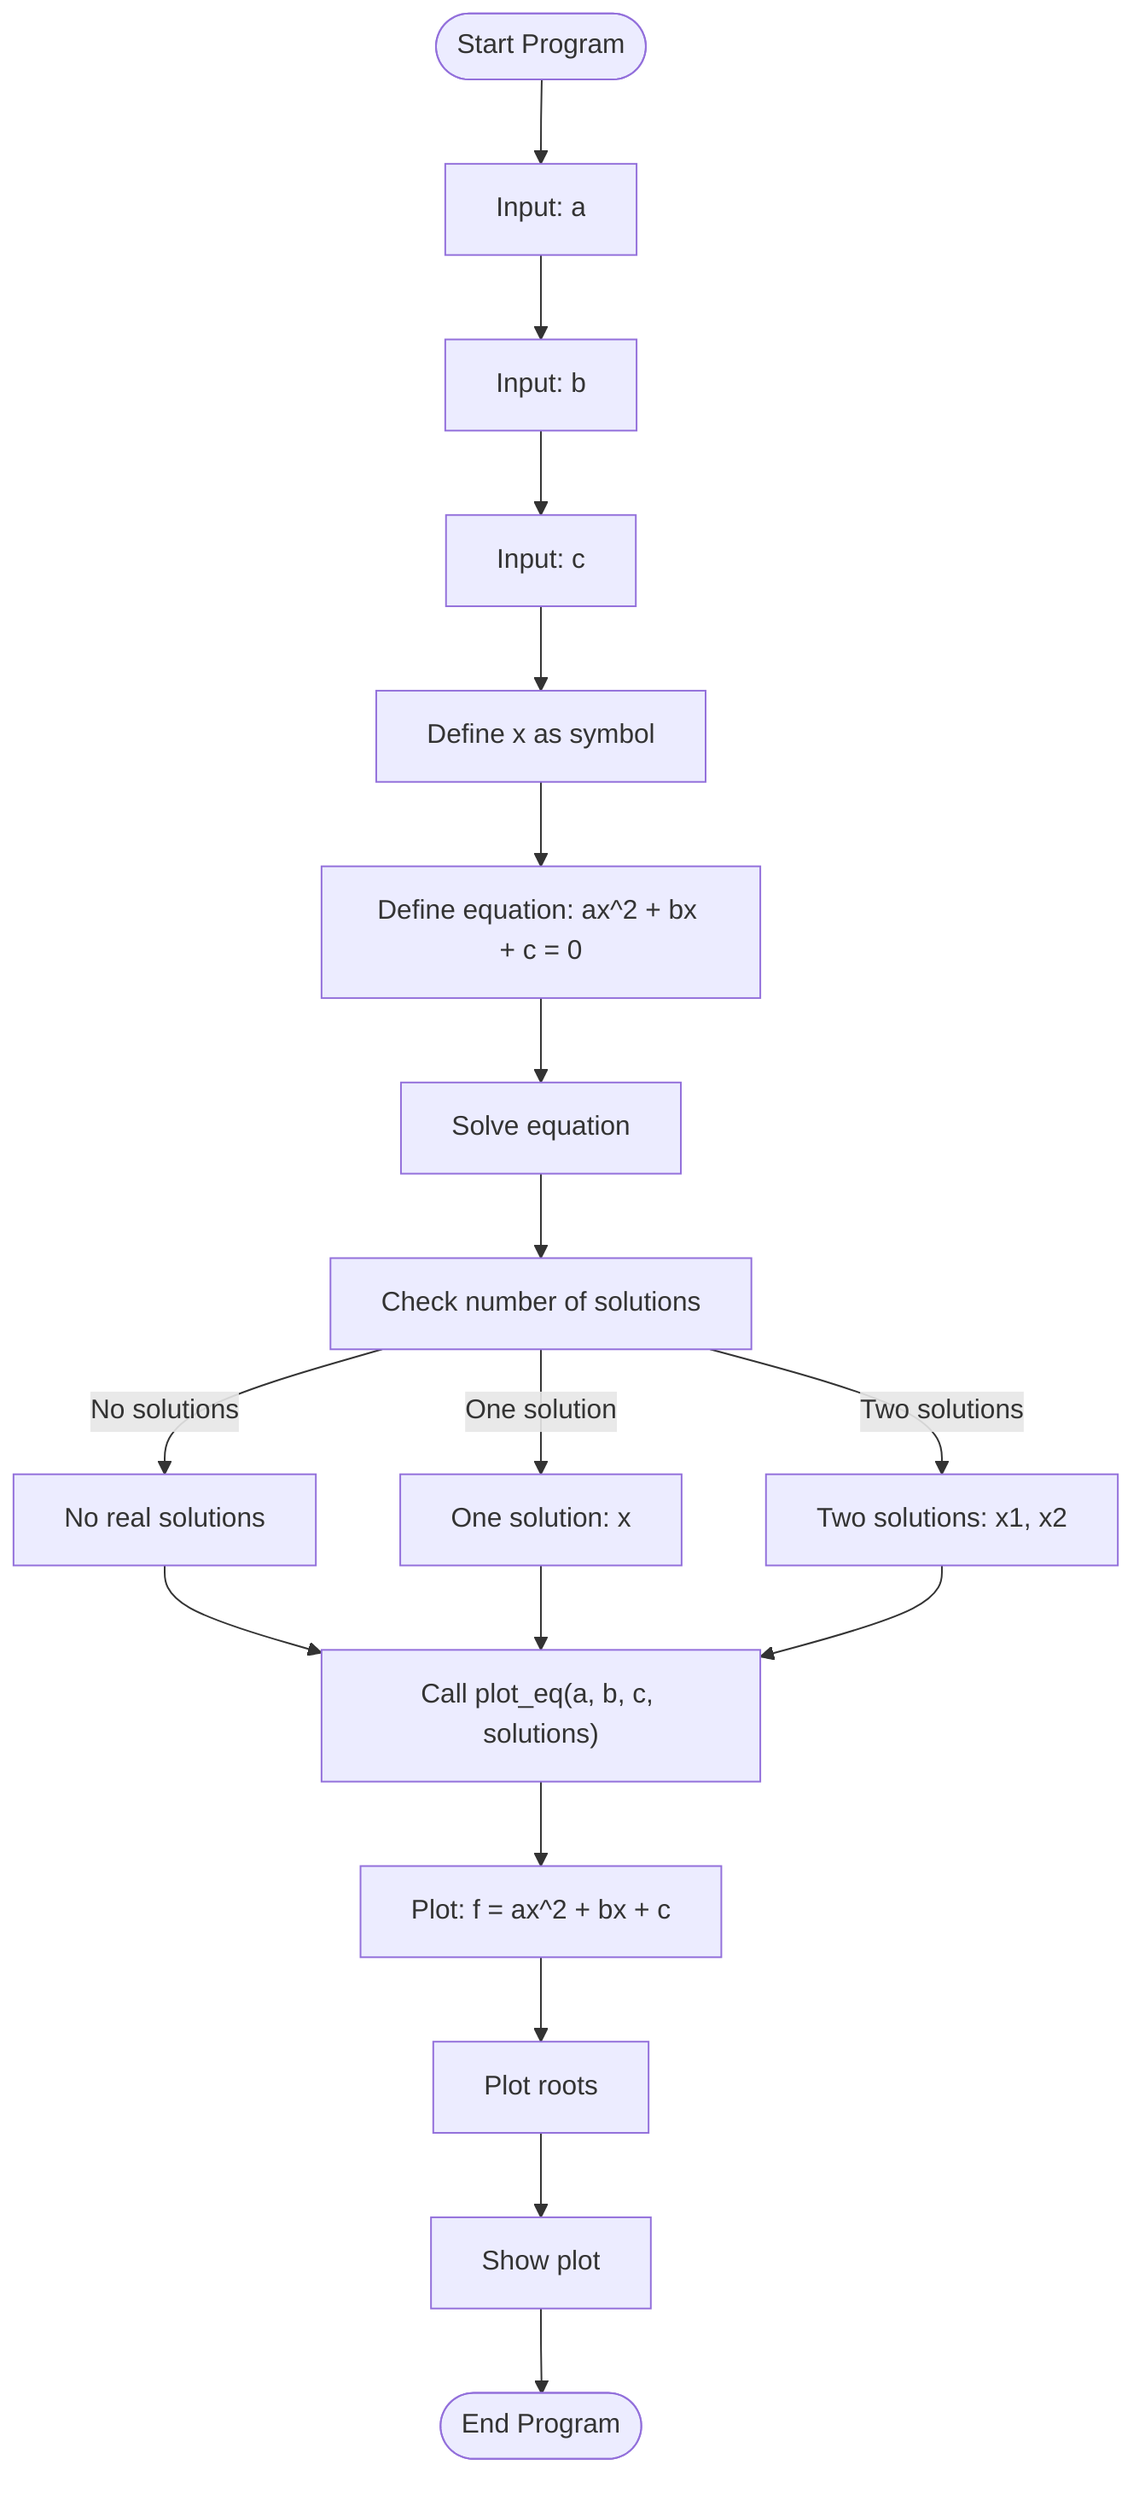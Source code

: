 flowchart TD
    Start(["Start Program"])
    
    InputA["Input: a"]
    InputB["Input: b"]
    InputC["Input: c"]
    
    DefineX["Define x as symbol"]
    DefineEq["Define equation: ax^2 + bx + c = 0"]
    SolveEq["Solve equation"]
    CheckSolutions["Check number of solutions"]
    
    NoSolution["No real solutions"]
    OneSolution["One solution: x"]
    TwoSolutions["Two solutions: x1, x2"]
    
    PlotGraph["Call plot_eq(a, b, c, solutions)"]
    PlotEq["Plot: f = ax^2 + bx + c"]
    PlotRoots["Plot roots"]
    
    ShowPlot["Show plot"]
    End(["End Program"])
    
    Start --> InputA
    InputA --> InputB
    InputB --> InputC
    
    InputC --> DefineX
    DefineX --> DefineEq
    DefineEq --> SolveEq
    SolveEq --> CheckSolutions
    
    CheckSolutions --> |No solutions| NoSolution
    CheckSolutions --> |One solution| OneSolution
    CheckSolutions --> |Two solutions| TwoSolutions
    
    NoSolution --> PlotGraph
    OneSolution --> PlotGraph
    TwoSolutions --> PlotGraph
    
    PlotGraph --> PlotEq
    PlotEq --> PlotRoots
    PlotRoots --> ShowPlot
    ShowPlot --> End
